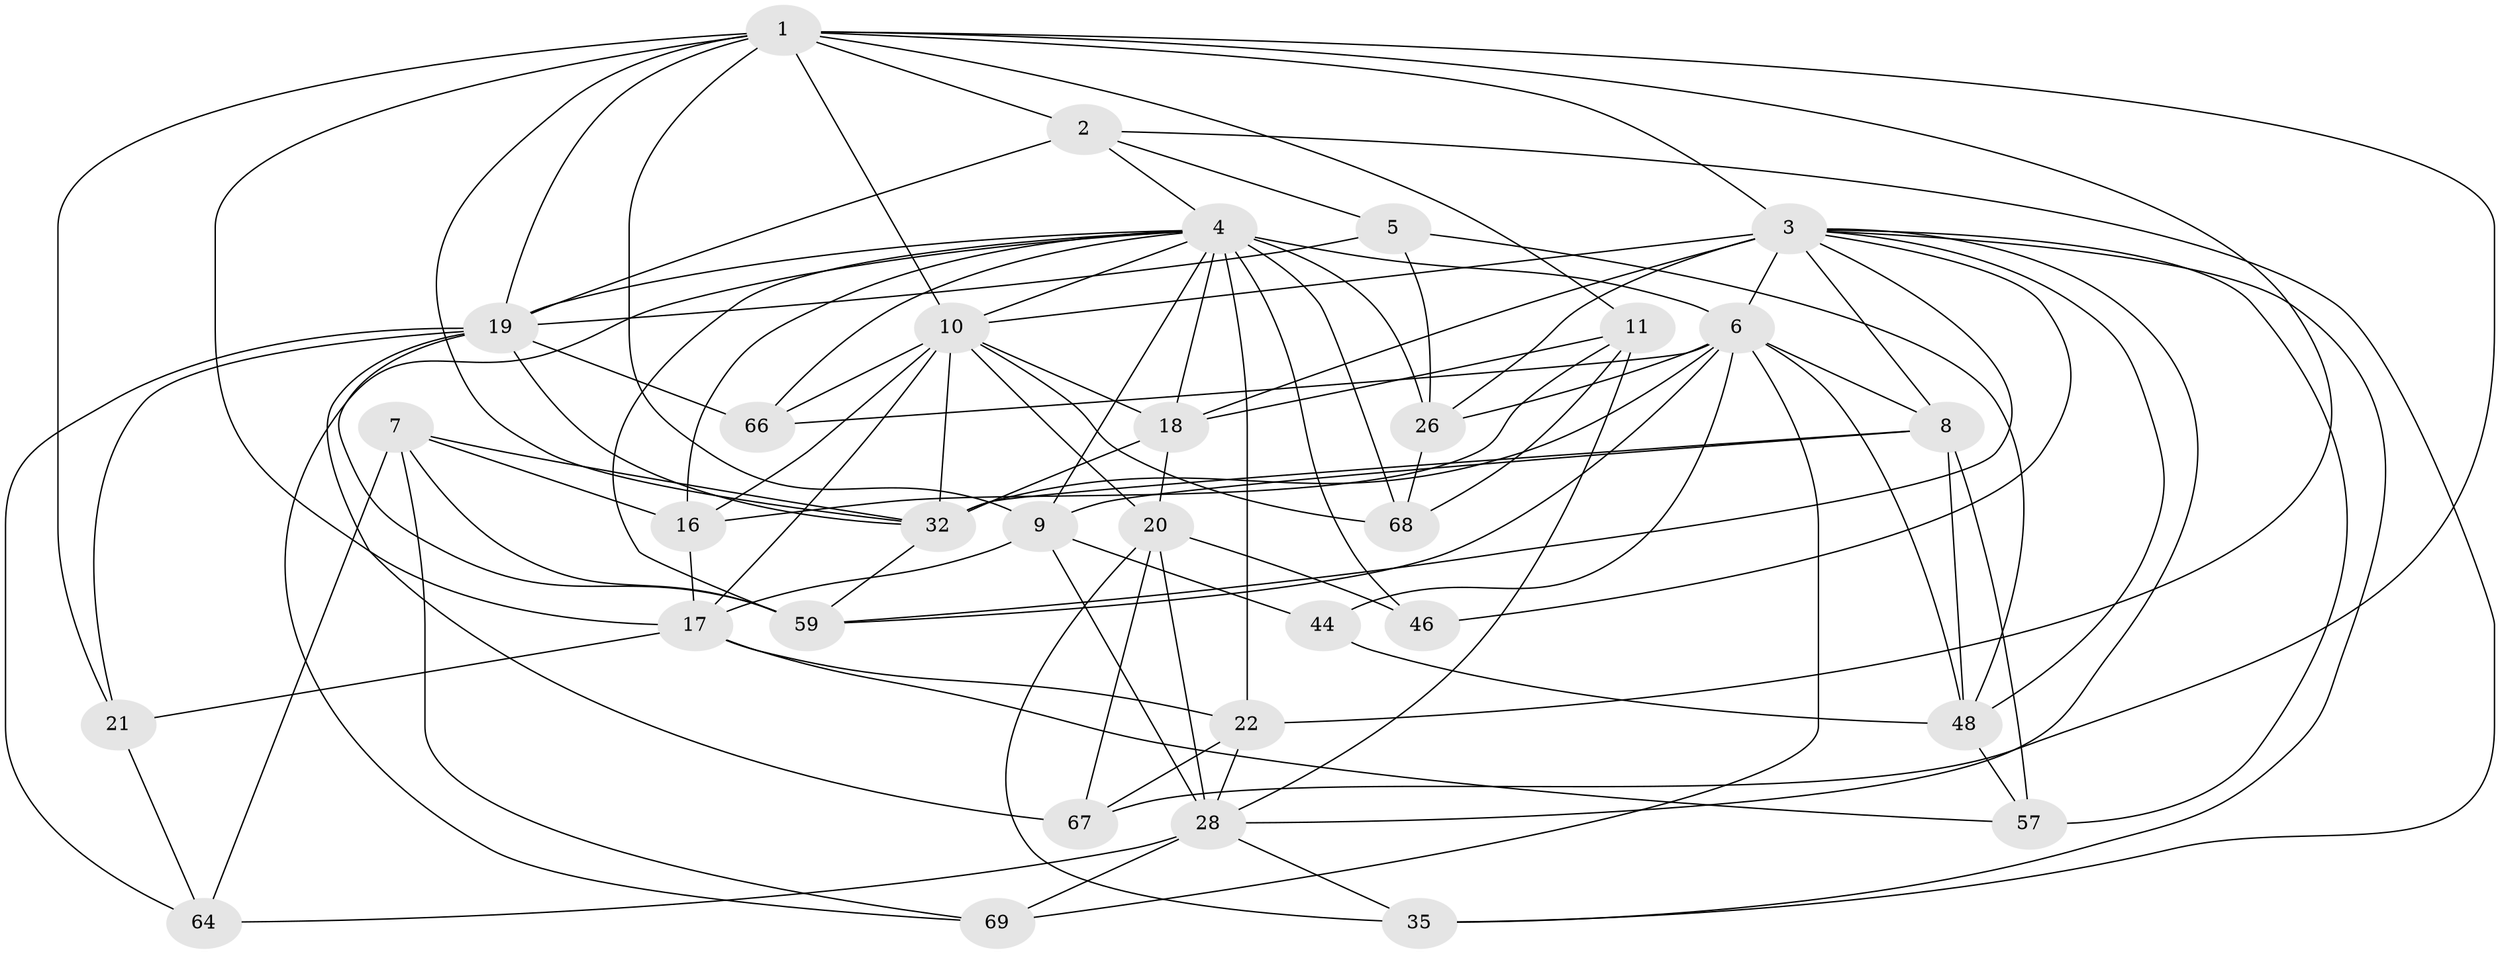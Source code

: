 // original degree distribution, {4: 1.0}
// Generated by graph-tools (version 1.1) at 2025/20/03/04/25 18:20:49]
// undirected, 32 vertices, 99 edges
graph export_dot {
graph [start="1"]
  node [color=gray90,style=filled];
  1 [super="+25+15+56"];
  2 [super="+75"];
  3 [super="+73+33"];
  4 [super="+55+14+12"];
  5;
  6 [super="+27+52"];
  7 [super="+36"];
  8 [super="+24"];
  9 [super="+51+37"];
  10 [super="+23+49"];
  11 [super="+53"];
  16 [super="+71"];
  17 [super="+31+34"];
  18 [super="+41+43"];
  19 [super="+50+29"];
  20 [super="+45"];
  21;
  22 [super="+40"];
  26 [super="+39+78"];
  28 [super="+42+63"];
  32 [super="+54"];
  35;
  44;
  46;
  48 [super="+79"];
  57;
  59 [super="+65"];
  64;
  66;
  67;
  68;
  69;
  1 -- 9 [weight=2];
  1 -- 67;
  1 -- 10;
  1 -- 11;
  1 -- 21;
  1 -- 17 [weight=2];
  1 -- 19;
  1 -- 2 [weight=2];
  1 -- 22;
  1 -- 3 [weight=2];
  1 -- 32 [weight=2];
  2 -- 5;
  2 -- 35;
  2 -- 19;
  2 -- 4;
  3 -- 57;
  3 -- 28;
  3 -- 35;
  3 -- 46;
  3 -- 48;
  3 -- 18;
  3 -- 26 [weight=2];
  3 -- 6;
  3 -- 8;
  3 -- 10;
  3 -- 59;
  4 -- 9;
  4 -- 69;
  4 -- 46 [weight=2];
  4 -- 66;
  4 -- 68;
  4 -- 10;
  4 -- 19;
  4 -- 26 [weight=3];
  4 -- 16;
  4 -- 18;
  4 -- 6;
  4 -- 59;
  4 -- 22 [weight=2];
  5 -- 19;
  5 -- 48;
  5 -- 26;
  6 -- 66;
  6 -- 44;
  6 -- 26;
  6 -- 48;
  6 -- 69;
  6 -- 8;
  6 -- 59;
  6 -- 32;
  7 -- 16 [weight=2];
  7 -- 64;
  7 -- 59;
  7 -- 69;
  7 -- 32;
  8 -- 48;
  8 -- 9;
  8 -- 57;
  8 -- 32;
  9 -- 44 [weight=2];
  9 -- 17;
  9 -- 28;
  10 -- 18 [weight=2];
  10 -- 66;
  10 -- 20;
  10 -- 68;
  10 -- 32 [weight=2];
  10 -- 16;
  10 -- 17;
  11 -- 68;
  11 -- 18 [weight=2];
  11 -- 28;
  11 -- 16;
  16 -- 17;
  17 -- 21;
  17 -- 57;
  17 -- 22;
  18 -- 20;
  18 -- 32;
  19 -- 32;
  19 -- 59;
  19 -- 64;
  19 -- 66;
  19 -- 67;
  19 -- 21;
  20 -- 46;
  20 -- 35;
  20 -- 67;
  20 -- 28;
  21 -- 64;
  22 -- 67;
  22 -- 28;
  26 -- 68;
  28 -- 35;
  28 -- 64;
  28 -- 69;
  32 -- 59;
  44 -- 48;
  48 -- 57;
}
